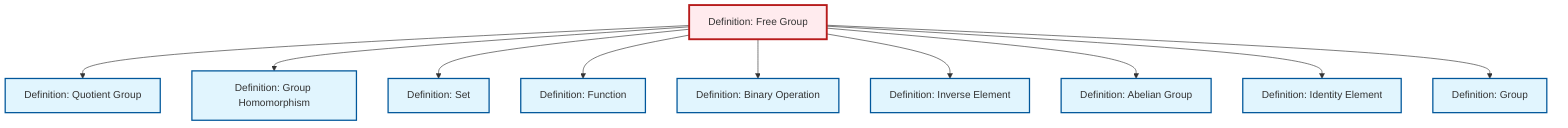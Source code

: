 graph TD
    classDef definition fill:#e1f5fe,stroke:#01579b,stroke-width:2px
    classDef theorem fill:#f3e5f5,stroke:#4a148c,stroke-width:2px
    classDef axiom fill:#fff3e0,stroke:#e65100,stroke-width:2px
    classDef example fill:#e8f5e9,stroke:#1b5e20,stroke-width:2px
    classDef current fill:#ffebee,stroke:#b71c1c,stroke-width:3px
    def-inverse-element["Definition: Inverse Element"]:::definition
    def-quotient-group["Definition: Quotient Group"]:::definition
    def-set["Definition: Set"]:::definition
    def-identity-element["Definition: Identity Element"]:::definition
    def-homomorphism["Definition: Group Homomorphism"]:::definition
    def-group["Definition: Group"]:::definition
    def-binary-operation["Definition: Binary Operation"]:::definition
    def-function["Definition: Function"]:::definition
    def-free-group["Definition: Free Group"]:::definition
    def-abelian-group["Definition: Abelian Group"]:::definition
    def-free-group --> def-quotient-group
    def-free-group --> def-homomorphism
    def-free-group --> def-set
    def-free-group --> def-function
    def-free-group --> def-binary-operation
    def-free-group --> def-inverse-element
    def-free-group --> def-abelian-group
    def-free-group --> def-identity-element
    def-free-group --> def-group
    class def-free-group current
